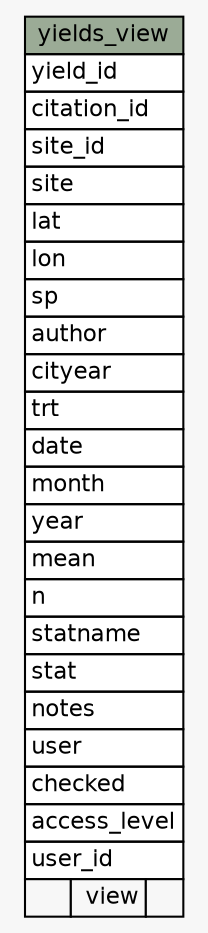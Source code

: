 // dot 2.30.1 on Mac OS X 10.7.5
// SchemaSpy rev 590
digraph "yields_view" {
  graph [
    rankdir="RL"
    bgcolor="#f7f7f7"
    nodesep="0.18"
    ranksep="0.46"
    fontname="Helvetica"
    fontsize="11"
  ];
  node [
    fontname="Helvetica"
    fontsize="11"
    shape="plaintext"
  ];
  edge [
    arrowsize="0.8"
  ];
  "yields_view" [
    label=<
    <TABLE BORDER="0" CELLBORDER="1" CELLSPACING="0" BGCOLOR="#ffffff">
      <TR><TD COLSPAN="3" BGCOLOR="#9bab96" ALIGN="CENTER">yields_view</TD></TR>
      <TR><TD PORT="yield_id" COLSPAN="3" ALIGN="LEFT">yield_id</TD></TR>
      <TR><TD PORT="citation_id" COLSPAN="3" ALIGN="LEFT">citation_id</TD></TR>
      <TR><TD PORT="site_id" COLSPAN="3" ALIGN="LEFT">site_id</TD></TR>
      <TR><TD PORT="site" COLSPAN="3" ALIGN="LEFT">site</TD></TR>
      <TR><TD PORT="lat" COLSPAN="3" ALIGN="LEFT">lat</TD></TR>
      <TR><TD PORT="lon" COLSPAN="3" ALIGN="LEFT">lon</TD></TR>
      <TR><TD PORT="sp" COLSPAN="3" ALIGN="LEFT">sp</TD></TR>
      <TR><TD PORT="author" COLSPAN="3" ALIGN="LEFT">author</TD></TR>
      <TR><TD PORT="cityear" COLSPAN="3" ALIGN="LEFT">cityear</TD></TR>
      <TR><TD PORT="trt" COLSPAN="3" ALIGN="LEFT">trt</TD></TR>
      <TR><TD PORT="date" COLSPAN="3" ALIGN="LEFT">date</TD></TR>
      <TR><TD PORT="month" COLSPAN="3" ALIGN="LEFT">month</TD></TR>
      <TR><TD PORT="year" COLSPAN="3" ALIGN="LEFT">year</TD></TR>
      <TR><TD PORT="mean" COLSPAN="3" ALIGN="LEFT">mean</TD></TR>
      <TR><TD PORT="n" COLSPAN="3" ALIGN="LEFT">n</TD></TR>
      <TR><TD PORT="statname" COLSPAN="3" ALIGN="LEFT">statname</TD></TR>
      <TR><TD PORT="stat" COLSPAN="3" ALIGN="LEFT">stat</TD></TR>
      <TR><TD PORT="notes" COLSPAN="3" ALIGN="LEFT">notes</TD></TR>
      <TR><TD PORT="user" COLSPAN="3" ALIGN="LEFT">user</TD></TR>
      <TR><TD PORT="checked" COLSPAN="3" ALIGN="LEFT">checked</TD></TR>
      <TR><TD PORT="access_level" COLSPAN="3" ALIGN="LEFT">access_level</TD></TR>
      <TR><TD PORT="user_id" COLSPAN="3" ALIGN="LEFT">user_id</TD></TR>
      <TR><TD ALIGN="LEFT" BGCOLOR="#f7f7f7">  </TD><TD ALIGN="RIGHT" BGCOLOR="#f7f7f7">view</TD><TD ALIGN="RIGHT" BGCOLOR="#f7f7f7">  </TD></TR>
    </TABLE>>
    URL="tables/yields_view.html"
    tooltip="yields_view"
  ];
}
